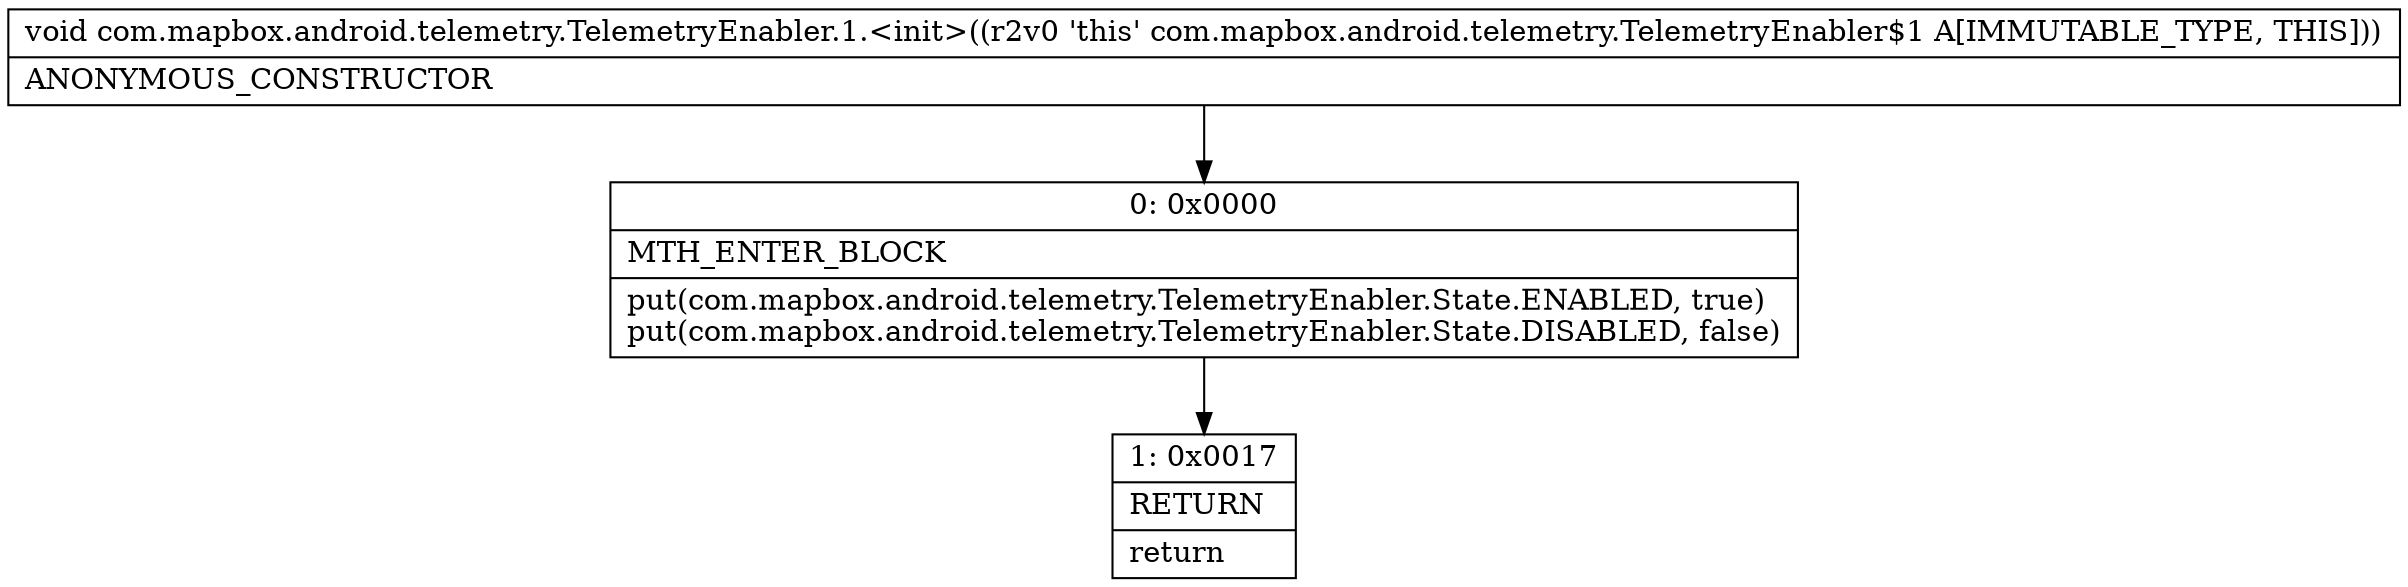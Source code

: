 digraph "CFG forcom.mapbox.android.telemetry.TelemetryEnabler.1.\<init\>()V" {
Node_0 [shape=record,label="{0\:\ 0x0000|MTH_ENTER_BLOCK\l|put(com.mapbox.android.telemetry.TelemetryEnabler.State.ENABLED, true)\lput(com.mapbox.android.telemetry.TelemetryEnabler.State.DISABLED, false)\l}"];
Node_1 [shape=record,label="{1\:\ 0x0017|RETURN\l|return\l}"];
MethodNode[shape=record,label="{void com.mapbox.android.telemetry.TelemetryEnabler.1.\<init\>((r2v0 'this' com.mapbox.android.telemetry.TelemetryEnabler$1 A[IMMUTABLE_TYPE, THIS]))  | ANONYMOUS_CONSTRUCTOR\l}"];
MethodNode -> Node_0;
Node_0 -> Node_1;
}

